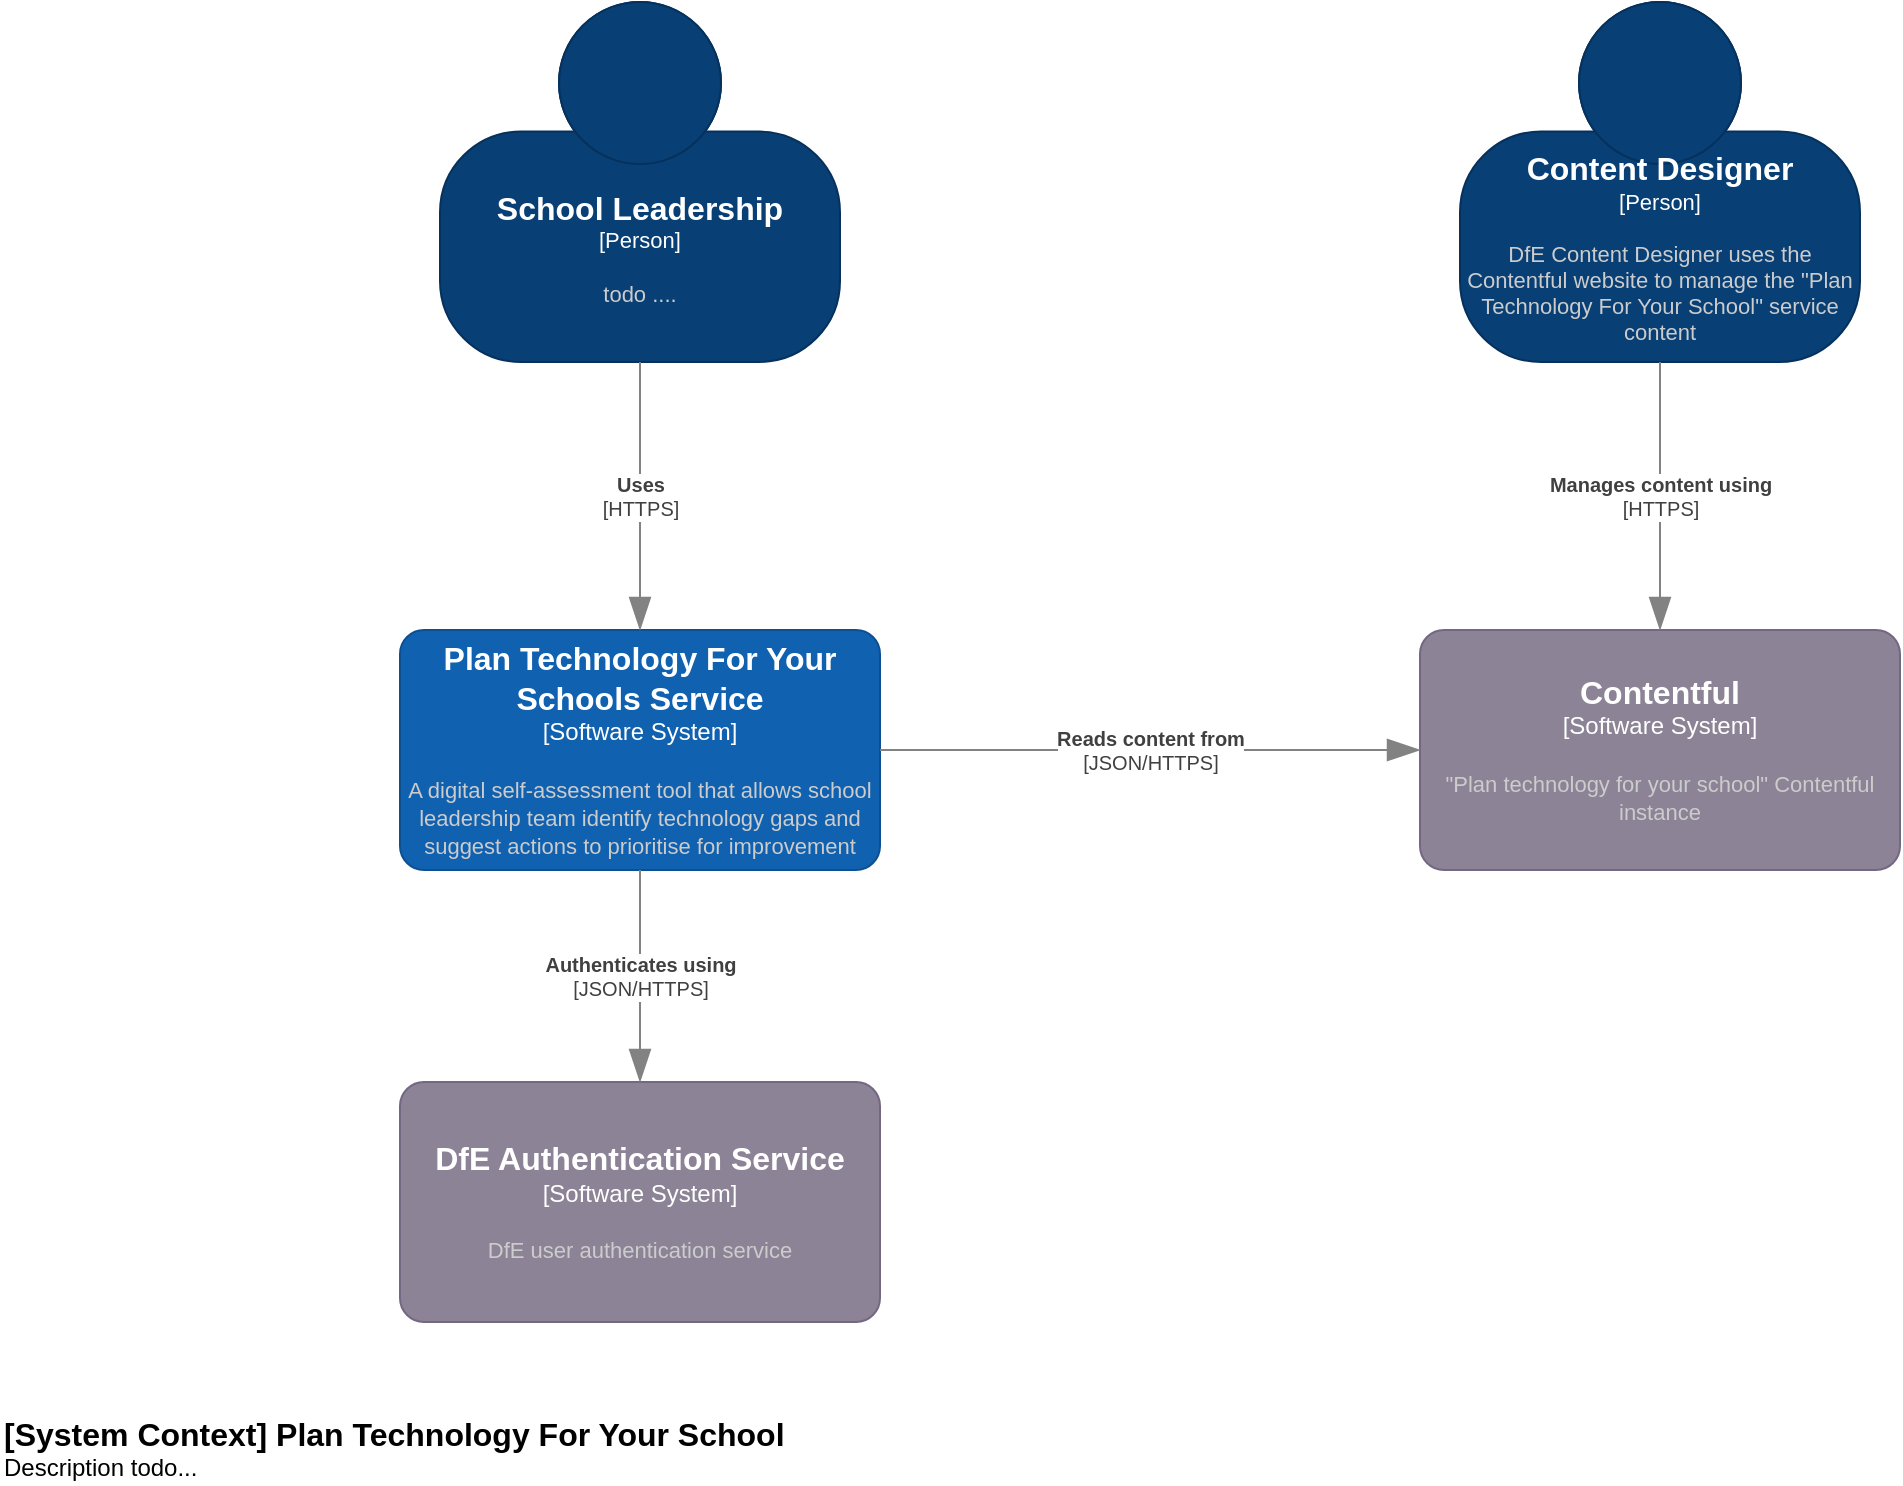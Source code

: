 <mxfile version="21.2.8" type="device" pages="3">
  <diagram id="llhbHg7pRr5Y0_1_ucUW" name="system-context">
    <mxGraphModel dx="1281" dy="1021" grid="1" gridSize="10" guides="1" tooltips="1" connect="1" arrows="1" fold="1" page="1" pageScale="1" pageWidth="1169" pageHeight="827" math="0" shadow="0">
      <root>
        <mxCell id="0" />
        <mxCell id="1" parent="0" />
        <object placeholders="1" c4Name="Contentful" c4Type="Software System" c4Description="&quot;Plan technology for your school&quot; Contentful instance" label="&lt;font style=&quot;font-size: 16px&quot;&gt;&lt;b&gt;%c4Name%&lt;/b&gt;&lt;/font&gt;&lt;div&gt;[%c4Type%]&lt;/div&gt;&lt;br&gt;&lt;div&gt;&lt;font style=&quot;font-size: 11px&quot;&gt;&lt;font color=&quot;#cccccc&quot;&gt;%c4Description%&lt;/font&gt;&lt;/div&gt;" id="kcfevfEfx7oYS9AH0oSj-1">
          <mxCell style="rounded=1;whiteSpace=wrap;html=1;labelBackgroundColor=none;fillColor=#8C8496;fontColor=#ffffff;align=center;arcSize=10;strokeColor=#736782;metaEdit=1;resizable=0;points=[[0.25,0,0],[0.5,0,0],[0.75,0,0],[1,0.25,0],[1,0.5,0],[1,0.75,0],[0.75,1,0],[0.5,1,0],[0.25,1,0],[0,0.75,0],[0,0.5,0],[0,0.25,0]];" parent="1" vertex="1">
            <mxGeometry x="720" y="394" width="240" height="120" as="geometry" />
          </mxCell>
        </object>
        <object placeholders="1" c4Name="Content Designer" c4Type="Person" c4Description="DfE Content Designer uses the Contentful website to manage the &quot;Plan Technology For Your School&quot; service content" label="&lt;font style=&quot;font-size: 16px&quot;&gt;&lt;b&gt;%c4Name%&lt;/b&gt;&lt;/font&gt;&lt;div&gt;[%c4Type%]&lt;/div&gt;&lt;br&gt;&lt;div&gt;&lt;font style=&quot;font-size: 11px&quot;&gt;&lt;font color=&quot;#cccccc&quot;&gt;%c4Description%&lt;/font&gt;&lt;/div&gt;" id="kcfevfEfx7oYS9AH0oSj-2">
          <mxCell style="html=1;fontSize=11;dashed=0;whiteSpace=wrap;fillColor=#083F75;strokeColor=#06315C;fontColor=#ffffff;shape=mxgraph.c4.person2;align=center;metaEdit=1;points=[[0.5,0,0],[1,0.5,0],[1,0.75,0],[0.75,1,0],[0.5,1,0],[0.25,1,0],[0,0.75,0],[0,0.5,0]];resizable=0;" parent="1" vertex="1">
            <mxGeometry x="740" y="80" width="200" height="180" as="geometry" />
          </mxCell>
        </object>
        <object placeholders="1" c4Type="Relationship" c4Technology="HTTPS" c4Description="Manages content using" label="&lt;div style=&quot;text-align: left&quot;&gt;&lt;div style=&quot;text-align: center&quot;&gt;&lt;b&gt;%c4Description%&lt;/b&gt;&lt;/div&gt;&lt;div style=&quot;text-align: center&quot;&gt;[%c4Technology%]&lt;/div&gt;&lt;/div&gt;" id="kcfevfEfx7oYS9AH0oSj-3">
          <mxCell style="endArrow=blockThin;html=1;fontSize=10;fontColor=#404040;strokeWidth=1;endFill=1;strokeColor=#828282;elbow=vertical;metaEdit=1;endSize=14;startSize=14;jumpStyle=arc;jumpSize=16;rounded=0;edgeStyle=orthogonalEdgeStyle;exitX=0.5;exitY=1;exitDx=0;exitDy=0;exitPerimeter=0;" parent="1" source="kcfevfEfx7oYS9AH0oSj-2" target="kcfevfEfx7oYS9AH0oSj-1" edge="1">
            <mxGeometry width="240" relative="1" as="geometry">
              <mxPoint x="830" y="470" as="sourcePoint" />
              <mxPoint x="1070" y="470" as="targetPoint" />
            </mxGeometry>
          </mxCell>
        </object>
        <object placeholders="1" c4Name="DfE Authentication Service" c4Type="Software System" c4Description="DfE user authentication service" label="&lt;font style=&quot;font-size: 16px&quot;&gt;&lt;b&gt;%c4Name%&lt;/b&gt;&lt;/font&gt;&lt;div&gt;[%c4Type%]&lt;/div&gt;&lt;br&gt;&lt;div&gt;&lt;font style=&quot;font-size: 11px&quot;&gt;&lt;font color=&quot;#cccccc&quot;&gt;%c4Description%&lt;/font&gt;&lt;/div&gt;" id="kcfevfEfx7oYS9AH0oSj-4">
          <mxCell style="rounded=1;whiteSpace=wrap;html=1;labelBackgroundColor=none;fillColor=#8C8496;fontColor=#ffffff;align=center;arcSize=10;strokeColor=#736782;metaEdit=1;resizable=0;points=[[0.25,0,0],[0.5,0,0],[0.75,0,0],[1,0.25,0],[1,0.5,0],[1,0.75,0],[0.75,1,0],[0.5,1,0],[0.25,1,0],[0,0.75,0],[0,0.5,0],[0,0.25,0]];" parent="1" vertex="1">
            <mxGeometry x="210" y="620" width="240" height="120" as="geometry" />
          </mxCell>
        </object>
        <object placeholders="1" c4Name="Plan Technology For Your Schools Service" c4Type="Software System" c4Description="A digital self-assessment tool that allows school leadership team identify technology gaps and suggest actions to prioritise for improvement" label="&lt;font style=&quot;font-size: 16px&quot;&gt;&lt;b&gt;%c4Name%&lt;/b&gt;&lt;/font&gt;&lt;div&gt;[%c4Type%]&lt;/div&gt;&lt;br&gt;&lt;div&gt;&lt;font style=&quot;font-size: 11px&quot;&gt;&lt;font color=&quot;#cccccc&quot;&gt;%c4Description%&lt;/font&gt;&lt;/div&gt;" id="kcfevfEfx7oYS9AH0oSj-5">
          <mxCell style="rounded=1;whiteSpace=wrap;html=1;labelBackgroundColor=none;fillColor=#1061B0;fontColor=#ffffff;align=center;arcSize=10;strokeColor=#0D5091;metaEdit=1;resizable=0;points=[[0.25,0,0],[0.5,0,0],[0.75,0,0],[1,0.25,0],[1,0.5,0],[1,0.75,0],[0.75,1,0],[0.5,1,0],[0.25,1,0],[0,0.75,0],[0,0.5,0],[0,0.25,0]];" parent="1" vertex="1">
            <mxGeometry x="210" y="394" width="240" height="120" as="geometry" />
          </mxCell>
        </object>
        <object placeholders="1" c4Type="Relationship" c4Technology="JSON/HTTPS" c4Description="Reads content from" label="&lt;div style=&quot;text-align: left&quot;&gt;&lt;div style=&quot;text-align: center&quot;&gt;&lt;b&gt;%c4Description%&lt;/b&gt;&lt;/div&gt;&lt;div style=&quot;text-align: center&quot;&gt;[%c4Technology%]&lt;/div&gt;&lt;/div&gt;" id="kcfevfEfx7oYS9AH0oSj-6">
          <mxCell style="endArrow=blockThin;html=1;fontSize=10;fontColor=#404040;strokeWidth=1;endFill=1;strokeColor=#828282;elbow=vertical;metaEdit=1;endSize=14;startSize=14;jumpStyle=arc;jumpSize=16;rounded=0;edgeStyle=orthogonalEdgeStyle;exitX=1;exitY=0.5;exitDx=0;exitDy=0;exitPerimeter=0;entryX=0;entryY=0.5;entryDx=0;entryDy=0;entryPerimeter=0;" parent="1" source="kcfevfEfx7oYS9AH0oSj-5" target="kcfevfEfx7oYS9AH0oSj-1" edge="1">
            <mxGeometry width="240" relative="1" as="geometry">
              <mxPoint x="500" y="580" as="sourcePoint" />
              <mxPoint x="740" y="580" as="targetPoint" />
            </mxGeometry>
          </mxCell>
        </object>
        <object placeholders="1" c4Type="Relationship" c4Technology="JSON/HTTPS" c4Description="Authenticates using" label="&lt;div style=&quot;text-align: left&quot;&gt;&lt;div style=&quot;text-align: center&quot;&gt;&lt;b&gt;%c4Description%&lt;/b&gt;&lt;/div&gt;&lt;div style=&quot;text-align: center&quot;&gt;[%c4Technology%]&lt;/div&gt;&lt;/div&gt;" id="kcfevfEfx7oYS9AH0oSj-7">
          <mxCell style="endArrow=blockThin;html=1;fontSize=10;fontColor=#404040;strokeWidth=1;endFill=1;strokeColor=#828282;elbow=vertical;metaEdit=1;endSize=14;startSize=14;jumpStyle=arc;jumpSize=16;rounded=0;edgeStyle=orthogonalEdgeStyle;exitX=0.5;exitY=1;exitDx=0;exitDy=0;exitPerimeter=0;entryX=0.5;entryY=0;entryDx=0;entryDy=0;entryPerimeter=0;" parent="1" source="kcfevfEfx7oYS9AH0oSj-5" target="kcfevfEfx7oYS9AH0oSj-4" edge="1">
            <mxGeometry width="240" relative="1" as="geometry">
              <mxPoint x="350" y="600" as="sourcePoint" />
              <mxPoint x="590" y="600" as="targetPoint" />
            </mxGeometry>
          </mxCell>
        </object>
        <object placeholders="1" c4Name="School Leadership" c4Type="Person" c4Description="todo ...." label="&lt;font style=&quot;font-size: 16px&quot;&gt;&lt;b&gt;%c4Name%&lt;/b&gt;&lt;/font&gt;&lt;div&gt;[%c4Type%]&lt;/div&gt;&lt;br&gt;&lt;div&gt;&lt;font style=&quot;font-size: 11px&quot;&gt;&lt;font color=&quot;#cccccc&quot;&gt;%c4Description%&lt;/font&gt;&lt;/div&gt;" id="kcfevfEfx7oYS9AH0oSj-8">
          <mxCell style="html=1;fontSize=11;dashed=0;whiteSpace=wrap;fillColor=#083F75;strokeColor=#06315C;fontColor=#ffffff;shape=mxgraph.c4.person2;align=center;metaEdit=1;points=[[0.5,0,0],[1,0.5,0],[1,0.75,0],[0.75,1,0],[0.5,1,0],[0.25,1,0],[0,0.75,0],[0,0.5,0]];resizable=0;" parent="1" vertex="1">
            <mxGeometry x="230" y="80" width="200" height="180" as="geometry" />
          </mxCell>
        </object>
        <object placeholders="1" c4Name="[System Context] Plan Technology For Your School" c4Type="ContainerScopeBoundary" c4Description="Description todo..." label="&lt;font style=&quot;font-size: 16px&quot;&gt;&lt;b&gt;&lt;div style=&quot;text-align: left&quot;&gt;%c4Name%&lt;/div&gt;&lt;/b&gt;&lt;/font&gt;&lt;div style=&quot;text-align: left&quot;&gt;%c4Description%&lt;/div&gt;" id="tpSk6BD5lnO9icv4CqCy-1">
          <mxCell style="text;html=1;strokeColor=none;fillColor=none;align=left;verticalAlign=top;whiteSpace=wrap;rounded=0;metaEdit=1;allowArrows=0;resizable=1;rotatable=0;connectable=0;recursiveResize=0;expand=0;pointerEvents=0;points=[[0.25,0,0],[0.5,0,0],[0.75,0,0],[1,0.25,0],[1,0.5,0],[1,0.75,0],[0.75,1,0],[0.5,1,0],[0.25,1,0],[0,0.75,0],[0,0.5,0],[0,0.25,0]];" parent="1" vertex="1">
            <mxGeometry x="10" y="780" width="465" height="40" as="geometry" />
          </mxCell>
        </object>
        <object placeholders="1" c4Type="Relationship" c4Technology="HTTPS" c4Description="Uses" label="&lt;div style=&quot;text-align: left&quot;&gt;&lt;div style=&quot;text-align: center&quot;&gt;&lt;b&gt;%c4Description%&lt;/b&gt;&lt;/div&gt;&lt;div style=&quot;text-align: center&quot;&gt;[%c4Technology%]&lt;/div&gt;&lt;/div&gt;" id="AFK7GcSgtt33SaGjXQTe-1">
          <mxCell style="endArrow=blockThin;html=1;fontSize=10;fontColor=#404040;strokeWidth=1;endFill=1;strokeColor=#828282;elbow=vertical;metaEdit=1;endSize=14;startSize=14;jumpStyle=arc;jumpSize=16;rounded=0;edgeStyle=orthogonalEdgeStyle;exitX=0.5;exitY=1;exitDx=0;exitDy=0;exitPerimeter=0;entryX=0.5;entryY=0;entryDx=0;entryDy=0;entryPerimeter=0;" parent="1" source="kcfevfEfx7oYS9AH0oSj-8" target="kcfevfEfx7oYS9AH0oSj-5" edge="1">
            <mxGeometry width="240" relative="1" as="geometry">
              <mxPoint x="290" y="320" as="sourcePoint" />
              <mxPoint x="530" y="320" as="targetPoint" />
            </mxGeometry>
          </mxCell>
        </object>
      </root>
    </mxGraphModel>
  </diagram>
  <diagram id="xTMcLO7WWEW4lS0KgW8j" name="container-diagram">
    <mxGraphModel dx="1281" dy="1021" grid="1" gridSize="10" guides="1" tooltips="1" connect="1" arrows="1" fold="1" page="1" pageScale="1" pageWidth="1169" pageHeight="827" math="0" shadow="0">
      <root>
        <mxCell id="0" />
        <mxCell id="1" parent="0" />
        <object placeholders="1" c4Name="Plan Technology For Your Schools Service" c4Type="SystemScopeBoundary" c4Application="Software System" label="&lt;font style=&quot;font-size: 16px&quot;&gt;&lt;b&gt;&lt;div style=&quot;text-align: left&quot;&gt;%c4Name%&lt;/div&gt;&lt;/b&gt;&lt;/font&gt;&lt;div style=&quot;text-align: left&quot;&gt;[%c4Application%]&lt;/div&gt;" id="O6oBchrZ0YL39jiJQCHx-1">
          <mxCell style="rounded=1;fontSize=11;whiteSpace=wrap;html=1;dashed=1;arcSize=20;fillColor=none;strokeColor=#666666;fontColor=#333333;labelBackgroundColor=none;align=left;verticalAlign=bottom;labelBorderColor=none;spacingTop=0;spacing=10;dashPattern=8 4;metaEdit=1;rotatable=0;perimeter=rectanglePerimeter;noLabel=0;labelPadding=0;allowArrows=0;connectable=0;expand=0;recursiveResize=0;editable=1;pointerEvents=0;absoluteArcSize=1;points=[[0.25,0,0],[0.5,0,0],[0.75,0,0],[1,0.25,0],[1,0.5,0],[1,0.75,0],[0.75,1,0],[0.5,1,0],[0.25,1,0],[0,0.75,0],[0,0.5,0],[0,0.25,0]];" vertex="1" parent="1">
            <mxGeometry x="20" y="253" width="860" height="506" as="geometry" />
          </mxCell>
        </object>
        <object placeholders="1" c4Name="Contentful" c4Type="Software System" c4Description="&quot;Plan technology for your school&quot; Contentful instance which is a headless CMS offering a flexible API-driven approach, enabling multi-platform content delivery and management with ease." label="&lt;font style=&quot;font-size: 16px&quot;&gt;&lt;b&gt;%c4Name%&lt;/b&gt;&lt;/font&gt;&lt;div&gt;[%c4Type%]&lt;/div&gt;&lt;br&gt;&lt;div&gt;&lt;font style=&quot;font-size: 11px&quot;&gt;&lt;font color=&quot;#cccccc&quot;&gt;%c4Description%&lt;/font&gt;&lt;/div&gt;" id="pgQvDQrHYyyHkx4VdOLk-1">
          <mxCell style="rounded=1;whiteSpace=wrap;html=1;labelBackgroundColor=none;fillColor=#8C8496;fontColor=#ffffff;align=center;arcSize=10;strokeColor=#736782;metaEdit=1;resizable=0;points=[[0.25,0,0],[0.5,0,0],[0.75,0,0],[1,0.25,0],[1,0.5,0],[1,0.75,0],[0.75,1,0],[0.5,1,0],[0.25,1,0],[0,0.75,0],[0,0.5,0],[0,0.25,0]];" vertex="1" parent="1">
            <mxGeometry x="912" y="330" width="240" height="120" as="geometry" />
          </mxCell>
        </object>
        <object placeholders="1" c4Name="DfE Sign-in Service" c4Type="Software System" c4Description="DfE Sign-in is how schools and other education organisations access DfE online services" label="&lt;font style=&quot;font-size: 16px&quot;&gt;&lt;b&gt;%c4Name%&lt;/b&gt;&lt;/font&gt;&lt;div&gt;[%c4Type%]&lt;/div&gt;&lt;br&gt;&lt;div&gt;&lt;font style=&quot;font-size: 11px&quot;&gt;&lt;font color=&quot;#cccccc&quot;&gt;%c4Description%&lt;/font&gt;&lt;/div&gt;" id="4XgTArNsYvHyBIFuxyTV-1">
          <mxCell style="rounded=1;whiteSpace=wrap;html=1;labelBackgroundColor=none;fillColor=#8C8496;fontColor=#ffffff;align=center;arcSize=10;strokeColor=#736782;metaEdit=1;resizable=0;points=[[0.25,0,0],[0.5,0,0],[0.75,0,0],[1,0.25,0],[1,0.5,0],[1,0.75,0],[0.75,1,0],[0.5,1,0],[0.25,1,0],[0,0.75,0],[0,0.5,0],[0,0.25,0]];" vertex="1" parent="1">
            <mxGeometry x="450" y="100" width="240" height="120" as="geometry" />
          </mxCell>
        </object>
        <object placeholders="1" c4Name="School Leadership" c4Type="Person" c4Description="todo ...." label="&lt;font style=&quot;font-size: 16px&quot;&gt;&lt;b&gt;%c4Name%&lt;/b&gt;&lt;/font&gt;&lt;div&gt;[%c4Type%]&lt;/div&gt;&lt;br&gt;&lt;div&gt;&lt;font style=&quot;font-size: 11px&quot;&gt;&lt;font color=&quot;#cccccc&quot;&gt;%c4Description%&lt;/font&gt;&lt;/div&gt;" id="7vjGi-4TEvc-QNEJ7eCa-1">
          <mxCell style="html=1;fontSize=11;dashed=0;whiteSpace=wrap;fillColor=#083F75;strokeColor=#06315C;fontColor=#ffffff;shape=mxgraph.c4.person2;align=center;metaEdit=1;points=[[0.5,0,0],[1,0.5,0],[1,0.75,0],[0.75,1,0],[0.5,1,0],[0.25,1,0],[0,0.75,0],[0,0.5,0]];resizable=0;" vertex="1" parent="1">
            <mxGeometry x="100" y="23" width="200" height="180" as="geometry" />
          </mxCell>
        </object>
        <object placeholders="1" c4Name="Content Designer" c4Type="Person" c4Description="DfE Content Designer uses the Contentful website to manage the &quot;Plan Technology For Your School&quot; service content" label="&lt;font style=&quot;font-size: 16px&quot;&gt;&lt;b&gt;%c4Name%&lt;/b&gt;&lt;/font&gt;&lt;div&gt;[%c4Type%]&lt;/div&gt;&lt;br&gt;&lt;div&gt;&lt;font style=&quot;font-size: 11px&quot;&gt;&lt;font color=&quot;#cccccc&quot;&gt;%c4Description%&lt;/font&gt;&lt;/div&gt;" id="uL8MtvQMhVevNlb0I7o1-1">
          <mxCell style="html=1;fontSize=11;dashed=0;whiteSpace=wrap;fillColor=#083F75;strokeColor=#06315C;fontColor=#ffffff;shape=mxgraph.c4.person2;align=center;metaEdit=1;points=[[0.5,0,0],[1,0.5,0],[1,0.75,0],[0.75,1,0],[0.5,1,0],[0.25,1,0],[0,0.75,0],[0,0.5,0]];resizable=0;" vertex="1" parent="1">
            <mxGeometry x="932" y="23" width="200" height="180" as="geometry" />
          </mxCell>
        </object>
        <object placeholders="1" c4Type="Relationship" c4Technology="HTTPS" c4Description="Manages content using" label="&lt;div style=&quot;text-align: left&quot;&gt;&lt;div style=&quot;text-align: center&quot;&gt;&lt;b&gt;%c4Description%&lt;/b&gt;&lt;/div&gt;&lt;div style=&quot;text-align: center&quot;&gt;[%c4Technology%]&lt;/div&gt;&lt;/div&gt;" id="Sfm_Lx1nd5BcqRbDe_9p-1">
          <mxCell style="endArrow=blockThin;html=1;fontSize=10;fontColor=#404040;strokeWidth=1;endFill=1;strokeColor=#828282;elbow=vertical;metaEdit=1;endSize=14;startSize=14;jumpStyle=arc;jumpSize=16;rounded=0;edgeStyle=orthogonalEdgeStyle;exitX=0.5;exitY=1;exitDx=0;exitDy=0;exitPerimeter=0;" edge="1" parent="1" source="uL8MtvQMhVevNlb0I7o1-1" target="pgQvDQrHYyyHkx4VdOLk-1">
            <mxGeometry width="240" relative="1" as="geometry">
              <mxPoint x="862" y="253" as="sourcePoint" />
              <mxPoint x="862" y="387" as="targetPoint" />
            </mxGeometry>
          </mxCell>
        </object>
        <object placeholders="1" c4Type="Relationship" c4Technology="HTTPS" c4Description="Uses" label="&lt;div style=&quot;text-align: left&quot;&gt;&lt;div style=&quot;text-align: center&quot;&gt;&lt;b&gt;%c4Description%&lt;/b&gt;&lt;/div&gt;&lt;div style=&quot;text-align: center&quot;&gt;[%c4Technology%]&lt;/div&gt;&lt;/div&gt;" id="6KHPZgez69xVDhv4J5xw-1">
          <mxCell style="endArrow=blockThin;html=1;fontSize=10;fontColor=#404040;strokeWidth=1;endFill=1;strokeColor=#828282;elbow=vertical;metaEdit=1;endSize=14;startSize=14;jumpStyle=arc;jumpSize=16;rounded=0;edgeStyle=orthogonalEdgeStyle;exitX=0.5;exitY=1;exitDx=0;exitDy=0;exitPerimeter=0;entryX=0.5;entryY=0;entryDx=0;entryDy=0;entryPerimeter=0;" edge="1" parent="1" source="7vjGi-4TEvc-QNEJ7eCa-1" target="ds1wdObaHgS2VHU4gXvM-2">
            <mxGeometry width="240" relative="1" as="geometry">
              <mxPoint x="330" y="253" as="sourcePoint" />
              <mxPoint x="150" y="383" as="targetPoint" />
            </mxGeometry>
          </mxCell>
        </object>
        <object placeholders="1" c4Type="PlanTech Database" c4Container="Container" c4Technology="Azure SQL" c4Description="Description of storage type container role/responsibility." label="&lt;font style=&quot;font-size: 16px&quot;&gt;&lt;b&gt;%c4Type%&lt;/b&gt;&lt;/font&gt;&lt;div&gt;[%c4Container%:&amp;nbsp;%c4Technology%]&lt;/div&gt;&lt;br&gt;&lt;div&gt;&lt;font style=&quot;font-size: 11px&quot;&gt;&lt;font color=&quot;#E6E6E6&quot;&gt;%c4Description%&lt;/font&gt;&lt;/div&gt;" id="ds1wdObaHgS2VHU4gXvM-1">
          <mxCell style="shape=cylinder3;size=15;whiteSpace=wrap;html=1;boundedLbl=1;rounded=0;labelBackgroundColor=none;fillColor=#23A2D9;fontSize=12;fontColor=#ffffff;align=center;strokeColor=#0E7DAD;metaEdit=1;points=[[0.5,0,0],[1,0.25,0],[1,0.5,0],[1,0.75,0],[0.5,1,0],[0,0.75,0],[0,0.5,0],[0,0.25,0]];resizable=0;" vertex="1" parent="1">
            <mxGeometry x="620" y="573" width="240" height="120" as="geometry" />
          </mxCell>
        </object>
        <object placeholders="1" c4Name="PlanTech App" c4Type="Container" c4Technology="ASP.NET MVC" c4Description="" label="&lt;font style=&quot;font-size: 16px&quot;&gt;&lt;b&gt;%c4Name%&lt;/b&gt;&lt;/font&gt;&lt;div&gt;[%c4Type%: %c4Technology%]&lt;/div&gt;&lt;br&gt;&lt;div&gt;&lt;font style=&quot;font-size: 11px&quot;&gt;&lt;font color=&quot;#E6E6E6&quot;&gt;%c4Description%&lt;/font&gt;&lt;/div&gt;" id="ds1wdObaHgS2VHU4gXvM-2">
          <mxCell style="rounded=1;whiteSpace=wrap;html=1;fontSize=11;labelBackgroundColor=none;fillColor=#23A2D9;fontColor=#ffffff;align=center;arcSize=10;strokeColor=#0E7DAD;metaEdit=1;resizable=0;points=[[0.25,0,0],[0.5,0,0],[0.75,0,0],[1,0.25,0],[1,0.5,0],[1,0.75,0],[0.75,1,0],[0.5,1,0],[0.25,1,0],[0,0.75,0],[0,0.5,0],[0,0.25,0]];" vertex="1" parent="1">
            <mxGeometry x="80" y="300" width="240" height="120" as="geometry" />
          </mxCell>
        </object>
        <object placeholders="1" c4Name="Azure Key Vault" c4Type="Software System" c4Description="Azure Key Vault is a cloud service for securely storing and accessing secrets, keys, and certificates, enhancing data protection." label="&lt;font style=&quot;font-size: 16px&quot;&gt;&lt;b&gt;%c4Name%&lt;/b&gt;&lt;/font&gt;&lt;div&gt;[%c4Type%]&lt;/div&gt;&lt;br&gt;&lt;div&gt;&lt;font style=&quot;font-size: 11px&quot;&gt;&lt;font color=&quot;#cccccc&quot;&gt;%c4Description%&lt;/font&gt;&lt;/div&gt;" id="Yr6ur-0m9Q9l5Qvae4gP-2">
          <mxCell style="rounded=1;whiteSpace=wrap;html=1;labelBackgroundColor=none;fillColor=#23A2D9;fontColor=#ffffff;align=center;arcSize=10;strokeColor=#736782;metaEdit=1;resizable=0;points=[[0.25,0,0],[0.5,0,0],[0.75,0,0],[1,0.25,0],[1,0.5,0],[1,0.75,0],[0.75,1,0],[0.5,1,0],[0.25,1,0],[0,0.75,0],[0,0.5,0],[0,0.25,0]];" vertex="1" parent="1">
            <mxGeometry x="80" y="573" width="240" height="120" as="geometry" />
          </mxCell>
        </object>
        <mxCell id="Yr6ur-0m9Q9l5Qvae4gP-3" value="" style="image;aspect=fixed;html=1;points=[];align=center;fontSize=12;image=img/lib/azure2/security/Key_Vaults.svg;" vertex="1" parent="1">
          <mxGeometry x="60" y="553" width="40" height="40" as="geometry" />
        </mxCell>
        <mxCell id="Yr6ur-0m9Q9l5Qvae4gP-5" value="" style="image;aspect=fixed;html=1;points=[];align=center;fontSize=12;image=img/lib/azure2/databases/SQL_Database.svg;" vertex="1" parent="1">
          <mxGeometry x="600" y="553" width="37.5" height="50" as="geometry" />
        </mxCell>
        <mxCell id="Yr6ur-0m9Q9l5Qvae4gP-8" value="" style="shape=image;verticalLabelPosition=bottom;labelBackgroundColor=default;verticalAlign=top;aspect=fixed;imageAspect=0;image=https://seeklogo.com/images/C/contentful-logo-C395C545BF-seeklogo.com.png;" vertex="1" parent="1">
          <mxGeometry x="896" y="310" width="36" height="40.6" as="geometry" />
        </mxCell>
        <object placeholders="1" c4Name="Azure Application Insights" c4Type="Software System" c4Description="Azure Application Insights is a Microsoft service providing real-time analytics and diagnostics for developers to improve application performance and usability." label="&lt;font style=&quot;font-size: 16px&quot;&gt;&lt;b&gt;%c4Name%&lt;/b&gt;&lt;/font&gt;&lt;div&gt;[%c4Type%]&lt;/div&gt;&lt;br&gt;&lt;div&gt;&lt;font style=&quot;font-size: 11px&quot;&gt;&lt;font color=&quot;#cccccc&quot;&gt;%c4Description%&lt;/font&gt;&lt;/div&gt;" id="Yr6ur-0m9Q9l5Qvae4gP-9">
          <mxCell style="rounded=1;whiteSpace=wrap;html=1;labelBackgroundColor=none;fillColor=#23A2D9;fontColor=#ffffff;align=center;arcSize=10;strokeColor=#736782;metaEdit=1;resizable=0;points=[[0.25,0,0],[0.5,0,0],[0.75,0,0],[1,0.25,0],[1,0.5,0],[1,0.75,0],[0.75,1,0],[0.5,1,0],[0.25,1,0],[0,0.75,0],[0,0.5,0],[0,0.25,0]];" vertex="1" parent="1">
            <mxGeometry x="344.5" y="573" width="240" height="120" as="geometry" />
          </mxCell>
        </object>
        <mxCell id="Yr6ur-0m9Q9l5Qvae4gP-10" value="" style="image;aspect=fixed;html=1;points=[];align=center;fontSize=12;image=img/lib/azure2/devops/Application_Insights.svg;" vertex="1" parent="1">
          <mxGeometry x="334.5" y="553" width="27.94" height="40" as="geometry" />
        </mxCell>
        <object placeholders="1" c4Type="Relationship" c4Technology="HTTPS" c4Description="Reads / Writes" label="&lt;div style=&quot;text-align: left&quot;&gt;&lt;div style=&quot;text-align: center&quot;&gt;&lt;b&gt;%c4Description%&lt;/b&gt;&lt;/div&gt;&lt;div style=&quot;text-align: center&quot;&gt;[%c4Technology%]&lt;/div&gt;&lt;/div&gt;" id="Yr6ur-0m9Q9l5Qvae4gP-11">
          <mxCell style="endArrow=blockThin;html=1;fontSize=10;fontColor=#404040;strokeWidth=1;endFill=1;strokeColor=#828282;elbow=vertical;metaEdit=1;endSize=14;startSize=14;jumpStyle=none;jumpSize=16;rounded=0;edgeStyle=orthogonalEdgeStyle;exitX=0.5;exitY=1;exitDx=0;exitDy=0;exitPerimeter=0;entryX=0.5;entryY=0;entryDx=0;entryDy=0;entryPerimeter=0;" edge="1" parent="1" source="ds1wdObaHgS2VHU4gXvM-2" target="ds1wdObaHgS2VHU4gXvM-1">
            <mxGeometry width="240" relative="1" as="geometry">
              <mxPoint x="210" y="213" as="sourcePoint" />
              <mxPoint x="210" y="393" as="targetPoint" />
              <Array as="points">
                <mxPoint x="200" y="453" />
                <mxPoint x="740" y="453" />
              </Array>
            </mxGeometry>
          </mxCell>
        </object>
        <object placeholders="1" c4Type="Relationship" c4Technology="TDS / TCP/IP" c4Description="Retrieves&#xa;settings from" label="&lt;div style=&quot;text-align: left&quot;&gt;&lt;div style=&quot;text-align: center&quot;&gt;&lt;b&gt;%c4Description%&lt;/b&gt;&lt;/div&gt;&lt;div style=&quot;text-align: center&quot;&gt;[%c4Technology%]&lt;/div&gt;&lt;/div&gt;" id="Yr6ur-0m9Q9l5Qvae4gP-12">
          <mxCell style="endArrow=blockThin;html=1;fontSize=10;fontColor=#404040;strokeWidth=1;endFill=1;strokeColor=#828282;elbow=vertical;metaEdit=1;endSize=14;startSize=14;jumpStyle=none;jumpSize=16;rounded=0;edgeStyle=orthogonalEdgeStyle;entryX=0.5;entryY=0;entryDx=0;entryDy=0;entryPerimeter=0;exitX=0.5;exitY=1;exitDx=0;exitDy=0;exitPerimeter=0;" edge="1" parent="1" source="ds1wdObaHgS2VHU4gXvM-2" target="Yr6ur-0m9Q9l5Qvae4gP-2">
            <mxGeometry x="0.438" width="240" relative="1" as="geometry">
              <mxPoint x="200" y="533" as="sourcePoint" />
              <mxPoint x="210" y="393" as="targetPoint" />
              <mxPoint as="offset" />
            </mxGeometry>
          </mxCell>
        </object>
        <object placeholders="1" c4Type="Relationship" c4Technology="HTTPS" c4Description="Logs to" label="&lt;div style=&quot;text-align: left&quot;&gt;&lt;div style=&quot;text-align: center&quot;&gt;&lt;b&gt;%c4Description%&lt;/b&gt;&lt;/div&gt;&lt;div style=&quot;text-align: center&quot;&gt;[%c4Technology%]&lt;/div&gt;&lt;/div&gt;" id="Yr6ur-0m9Q9l5Qvae4gP-13">
          <mxCell style="endArrow=blockThin;html=1;fontSize=10;fontColor=#404040;strokeWidth=1;endFill=1;strokeColor=#828282;elbow=vertical;metaEdit=1;endSize=14;startSize=14;jumpStyle=none;jumpSize=16;rounded=0;edgeStyle=orthogonalEdgeStyle;entryX=0.5;entryY=0;entryDx=0;entryDy=0;entryPerimeter=0;exitX=0.5;exitY=1;exitDx=0;exitDy=0;exitPerimeter=0;" edge="1" parent="1" source="ds1wdObaHgS2VHU4gXvM-2" target="Yr6ur-0m9Q9l5Qvae4gP-9">
            <mxGeometry x="0.04" width="240" relative="1" as="geometry">
              <mxPoint x="210" y="513" as="sourcePoint" />
              <mxPoint x="210" y="633" as="targetPoint" />
              <Array as="points">
                <mxPoint x="200" y="489" />
                <mxPoint x="465" y="489" />
              </Array>
              <mxPoint as="offset" />
            </mxGeometry>
          </mxCell>
        </object>
        <object placeholders="1" c4Type="Relationship" c4Technology="HTTPS" c4Description="Retrieves&#xa;content from" label="&lt;div style=&quot;text-align: left&quot;&gt;&lt;div style=&quot;text-align: center&quot;&gt;&lt;b&gt;%c4Description%&lt;/b&gt;&lt;/div&gt;&lt;div style=&quot;text-align: center&quot;&gt;[%c4Technology%]&lt;/div&gt;&lt;/div&gt;" id="Yr6ur-0m9Q9l5Qvae4gP-14">
          <mxCell style="endArrow=blockThin;html=1;fontSize=10;fontColor=#404040;strokeWidth=1;endFill=1;strokeColor=#828282;elbow=vertical;metaEdit=1;endSize=14;startSize=14;jumpStyle=arc;jumpSize=16;rounded=0;edgeStyle=orthogonalEdgeStyle;exitX=1;exitY=0.75;exitDx=0;exitDy=0;exitPerimeter=0;" edge="1" parent="1" source="ds1wdObaHgS2VHU4gXvM-2" target="pgQvDQrHYyyHkx4VdOLk-1">
            <mxGeometry width="240" relative="1" as="geometry">
              <mxPoint x="330" y="400" as="sourcePoint" />
              <mxPoint x="660" y="510" as="targetPoint" />
            </mxGeometry>
          </mxCell>
        </object>
        <object placeholders="1" c4Type="Relationship" c4Technology="HTTPS" c4Description="Validates&#xa;authenticates using" label="&lt;div style=&quot;text-align: left&quot;&gt;&lt;div style=&quot;text-align: center&quot;&gt;&lt;b&gt;%c4Description%&lt;/b&gt;&lt;/div&gt;&lt;div style=&quot;text-align: center&quot;&gt;[%c4Technology%]&lt;/div&gt;&lt;/div&gt;" id="2gJXP9zM08MONWZnGYaV-1">
          <mxCell style="endArrow=blockThin;html=1;fontSize=10;fontColor=#404040;strokeWidth=1;endFill=1;strokeColor=#828282;elbow=vertical;metaEdit=1;endSize=14;startSize=14;jumpStyle=arc;jumpSize=16;rounded=0;edgeStyle=orthogonalEdgeStyle;exitX=1;exitY=0.25;exitDx=0;exitDy=0;exitPerimeter=0;entryX=0.5;entryY=1;entryDx=0;entryDy=0;entryPerimeter=0;" edge="1" parent="1" source="ds1wdObaHgS2VHU4gXvM-2" target="4XgTArNsYvHyBIFuxyTV-1">
            <mxGeometry width="240" relative="1" as="geometry">
              <mxPoint x="330" y="340" as="sourcePoint" />
              <mxPoint x="918" y="339" as="targetPoint" />
            </mxGeometry>
          </mxCell>
        </object>
        <object placeholders="1" c4Name="[Containers] Diagram title" c4Type="ContainerDiagramTitle" c4Description="Diagram short description" label="&lt;font style=&quot;font-size: 16px&quot;&gt;&lt;b&gt;&lt;div style=&quot;text-align: left&quot;&gt;%c4Name%&lt;/div&gt;&lt;/b&gt;&lt;/font&gt;&lt;div style=&quot;text-align: left&quot;&gt;%c4Description%&lt;/div&gt;" id="2gJXP9zM08MONWZnGYaV-2">
          <mxCell style="text;html=1;strokeColor=none;fillColor=none;align=left;verticalAlign=top;whiteSpace=wrap;rounded=0;metaEdit=1;allowArrows=0;resizable=1;rotatable=0;connectable=0;recursiveResize=0;expand=0;pointerEvents=0;points=[[0.25,0,0],[0.5,0,0],[0.75,0,0],[1,0.25,0],[1,0.5,0],[1,0.75,0],[0.75,1,0],[0.5,1,0],[0.25,1,0],[0,0.75,0],[0,0.5,0],[0,0.25,0]];" vertex="1" parent="1">
            <mxGeometry x="10" y="780" width="260" height="40" as="geometry" />
          </mxCell>
        </object>
        <object placeholders="1" c4Type="Relationship" c4Technology="HTTPS" c4Description="Authenticates&#xa;using" label="&lt;div style=&quot;text-align: left&quot;&gt;&lt;div style=&quot;text-align: center&quot;&gt;&lt;b&gt;%c4Description%&lt;/b&gt;&lt;/div&gt;&lt;div style=&quot;text-align: center&quot;&gt;[%c4Technology%]&lt;/div&gt;&lt;/div&gt;" id="Al_1r6MnnfDCfOuhlNAg-1">
          <mxCell style="endArrow=blockThin;html=1;fontSize=10;fontColor=#404040;strokeWidth=1;endFill=1;strokeColor=#828282;elbow=vertical;metaEdit=1;endSize=14;startSize=14;jumpStyle=arc;jumpSize=16;rounded=0;edgeStyle=orthogonalEdgeStyle;exitX=1;exitY=0.75;exitDx=0;exitDy=0;exitPerimeter=0;entryX=0;entryY=0.5;entryDx=0;entryDy=0;entryPerimeter=0;" edge="1" parent="1" source="7vjGi-4TEvc-QNEJ7eCa-1" target="4XgTArNsYvHyBIFuxyTV-1">
            <mxGeometry width="240" relative="1" as="geometry">
              <mxPoint x="330" y="340" as="sourcePoint" />
              <mxPoint x="768" y="210" as="targetPoint" />
            </mxGeometry>
          </mxCell>
        </object>
      </root>
    </mxGraphModel>
  </diagram>
  <diagram id="R8T7l3_fYKCCiUWml91_" name="layer-component-diagram">
    <mxGraphModel dx="1281" dy="1021" grid="1" gridSize="10" guides="1" tooltips="1" connect="1" arrows="1" fold="1" page="1" pageScale="1" pageWidth="1169" pageHeight="827" math="0" shadow="0">
      <root>
        <mxCell id="0" />
        <mxCell id="1" parent="0" />
        <mxCell id="zLr4iddNBYBzz4iz83dv-4" style="edgeStyle=orthogonalEdgeStyle;rounded=0;orthogonalLoop=1;jettySize=auto;html=1;exitX=0.5;exitY=1;exitDx=0;exitDy=0;exitPerimeter=0;entryX=0.5;entryY=0;entryDx=0;entryDy=0;entryPerimeter=0;" edge="1" parent="1" source="zLr4iddNBYBzz4iz83dv-1" target="zLr4iddNBYBzz4iz83dv-2">
          <mxGeometry relative="1" as="geometry" />
        </mxCell>
        <object placeholders="1" c4Name="Presentation Layer" c4Type="Component" c4Technology="MVC/Razor" c4Description="This layer is a MVC/Razor application based on C# Core 7" label="&lt;font style=&quot;font-size: 16px&quot;&gt;&lt;b&gt;%c4Name%&lt;/b&gt;&lt;/font&gt;&lt;div&gt;[%c4Type%: %c4Technology%]&lt;/div&gt;&lt;br&gt;&lt;div&gt;&lt;font style=&quot;font-size: 11px&quot;&gt;%c4Description%&lt;/font&gt;&lt;/div&gt;" id="zLr4iddNBYBzz4iz83dv-1">
          <mxCell style="rounded=1;whiteSpace=wrap;html=1;labelBackgroundColor=none;fillColor=#63BEF2;fontColor=#ffffff;align=center;arcSize=6;strokeColor=#2086C9;metaEdit=1;resizable=0;points=[[0.25,0,0],[0.5,0,0],[0.75,0,0],[1,0.25,0],[1,0.5,0],[1,0.75,0],[0.75,1,0],[0.5,1,0],[0.25,1,0],[0,0.75,0],[0,0.5,0],[0,0.25,0]];" vertex="1" parent="1">
            <mxGeometry x="140" y="159" width="240" height="120" as="geometry" />
          </mxCell>
        </object>
        <mxCell id="zLr4iddNBYBzz4iz83dv-5" style="edgeStyle=orthogonalEdgeStyle;rounded=0;orthogonalLoop=1;jettySize=auto;html=1;exitX=0.5;exitY=1;exitDx=0;exitDy=0;exitPerimeter=0;entryX=0.5;entryY=0;entryDx=0;entryDy=0;entryPerimeter=0;" edge="1" parent="1" source="zLr4iddNBYBzz4iz83dv-2" target="zLr4iddNBYBzz4iz83dv-3">
          <mxGeometry relative="1" as="geometry" />
        </mxCell>
        <mxCell id="zLr4iddNBYBzz4iz83dv-7" style="edgeStyle=orthogonalEdgeStyle;rounded=0;orthogonalLoop=1;jettySize=auto;html=1;exitX=1;exitY=0.5;exitDx=0;exitDy=0;exitPerimeter=0;entryX=0;entryY=0.5;entryDx=0;entryDy=0;entryPerimeter=0;" edge="1" parent="1" source="zLr4iddNBYBzz4iz83dv-2" target="zLr4iddNBYBzz4iz83dv-6">
          <mxGeometry relative="1" as="geometry" />
        </mxCell>
        <object placeholders="1" c4Name="Application Layer" c4Type="Component" c4Technology="C#" c4Description="Contains all application logic" label="&lt;font style=&quot;font-size: 16px&quot;&gt;&lt;b&gt;%c4Name%&lt;/b&gt;&lt;/font&gt;&lt;div&gt;[%c4Type%: %c4Technology%]&lt;/div&gt;&lt;br&gt;&lt;div&gt;&lt;font style=&quot;font-size: 11px&quot;&gt;%c4Description%&lt;/font&gt;&lt;/div&gt;" id="zLr4iddNBYBzz4iz83dv-2">
          <mxCell style="rounded=1;whiteSpace=wrap;html=1;labelBackgroundColor=none;fillColor=#63BEF2;fontColor=#ffffff;align=center;arcSize=6;strokeColor=#2086C9;metaEdit=1;resizable=0;points=[[0.25,0,0],[0.5,0,0],[0.75,0,0],[1,0.25,0],[1,0.5,0],[1,0.75,0],[0.75,1,0],[0.5,1,0],[0.25,1,0],[0,0.75,0],[0,0.5,0],[0,0.25,0]];" vertex="1" parent="1">
            <mxGeometry x="140" y="353" width="240" height="120" as="geometry" />
          </mxCell>
        </object>
        <object placeholders="1" c4Name="Domain Layer" c4Type="Component" c4Technology="C#" c4Description="Contain all entities, enums, exceptions, interfaces, types and logic specific to the domain layer" label="&lt;font style=&quot;font-size: 16px&quot;&gt;&lt;b&gt;%c4Name%&lt;/b&gt;&lt;/font&gt;&lt;div&gt;[%c4Type%: %c4Technology%]&lt;/div&gt;&lt;br&gt;&lt;div&gt;&lt;font style=&quot;font-size: 11px&quot;&gt;%c4Description%&lt;/font&gt;&lt;/div&gt;" id="zLr4iddNBYBzz4iz83dv-3">
          <mxCell style="rounded=1;whiteSpace=wrap;html=1;labelBackgroundColor=none;fillColor=#63BEF2;fontColor=#ffffff;align=center;arcSize=6;strokeColor=#2086C9;metaEdit=1;resizable=0;points=[[0.25,0,0],[0.5,0,0],[0.75,0,0],[1,0.25,0],[1,0.5,0],[1,0.75,0],[0.75,1,0],[0.5,1,0],[0.25,1,0],[0,0.75,0],[0,0.5,0],[0,0.25,0]];" vertex="1" parent="1">
            <mxGeometry x="140" y="549" width="240" height="120" as="geometry" />
          </mxCell>
        </object>
        <object placeholders="1" c4Name="Infrastructure Layer" c4Type="Component" c4Technology="C#" c4Description="Contains classes for accessing external resources such as file systems, web services, smtp, and so on." label="&lt;font style=&quot;font-size: 16px&quot;&gt;&lt;b&gt;%c4Name%&lt;/b&gt;&lt;/font&gt;&lt;div&gt;[%c4Type%: %c4Technology%]&lt;/div&gt;&lt;br&gt;&lt;div&gt;&lt;font style=&quot;font-size: 11px&quot;&gt;%c4Description%&lt;/font&gt;&lt;/div&gt;" id="zLr4iddNBYBzz4iz83dv-6">
          <mxCell style="rounded=1;whiteSpace=wrap;html=1;labelBackgroundColor=none;fillColor=#63BEF2;fontColor=#ffffff;align=center;arcSize=6;strokeColor=#2086C9;metaEdit=1;resizable=0;points=[[0.25,0,0],[0.5,0,0],[0.75,0,0],[1,0.25,0],[1,0.5,0],[1,0.75,0],[0.75,1,0],[0.5,1,0],[0.25,1,0],[0,0.75,0],[0,0.5,0],[0,0.25,0]];" vertex="1" parent="1">
            <mxGeometry x="530" y="353" width="240" height="120" as="geometry" />
          </mxCell>
        </object>
        <object placeholders="1" c4Name="[Components] Clean Architecture Layers" c4Type="ContainerDiagramTitle" c4Description="Depicts the relationship between the application layers" label="&lt;font style=&quot;font-size: 16px&quot;&gt;&lt;b&gt;&lt;div style=&quot;text-align: left&quot;&gt;%c4Name%&lt;/div&gt;&lt;/b&gt;&lt;/font&gt;&lt;div style=&quot;text-align: left&quot;&gt;%c4Description%&lt;/div&gt;" id="YxsfUn7bCbS_coE39ez9-1">
          <mxCell style="text;html=1;strokeColor=none;fillColor=none;align=left;verticalAlign=top;whiteSpace=wrap;rounded=0;metaEdit=1;allowArrows=0;resizable=1;rotatable=0;connectable=0;recursiveResize=0;expand=0;pointerEvents=0;points=[[0.25,0,0],[0.5,0,0],[0.75,0,0],[1,0.25,0],[1,0.5,0],[1,0.75,0],[0.75,1,0],[0.5,1,0],[0.25,1,0],[0,0.75,0],[0,0.5,0],[0,0.25,0]];" vertex="1" parent="1">
            <mxGeometry x="422" y="10" width="325" height="40" as="geometry" />
          </mxCell>
        </object>
        <mxCell id="7w-U2PIPoJthUMsKIjst-5" value="" style="group" vertex="1" connectable="0" parent="1">
          <mxGeometry x="470" y="510" width="390" height="100" as="geometry" />
        </mxCell>
        <mxCell id="7w-U2PIPoJthUMsKIjst-2" value="" style="strokeWidth=2;html=1;shape=mxgraph.flowchart.annotation_2;align=left;labelPosition=right;pointerEvents=1;strokeColor=#CCCCCC;fontColor=#999999;" vertex="1" parent="7w-U2PIPoJthUMsKIjst-5">
          <mxGeometry width="50" height="100" as="geometry" />
        </mxCell>
        <mxCell id="7w-U2PIPoJthUMsKIjst-4" value="&lt;span style=&quot;color: rgb(153, 153, 153); font-family: Helvetica; font-size: 12px; font-style: normal; font-variant-ligatures: normal; font-variant-caps: normal; font-weight: 400; letter-spacing: normal; orphans: 2; text-align: left; text-indent: 0px; text-transform: none; widows: 2; word-spacing: 0px; -webkit-text-stroke-width: 0px; background-color: rgb(251, 251, 251); text-decoration-thickness: initial; text-decoration-style: initial; text-decoration-color: initial; float: none; display: inline !important;&quot;&gt;Application layer is dependent on the domain layer, but has no dependencies on any other layer or project.&amp;nbsp;&amp;nbsp;&lt;/span&gt;&lt;span style=&quot;color: rgb(153, 153, 153); font-family: Helvetica; font-size: 12px; font-style: normal; font-variant-ligatures: normal; font-variant-caps: normal; font-weight: 400; letter-spacing: normal; orphans: 2; text-align: left; text-indent: 0px; text-transform: none; widows: 2; word-spacing: 0px; -webkit-text-stroke-width: 0px; background-color: rgb(251, 251, 251); text-decoration-thickness: initial; text-decoration-style: initial; text-decoration-color: initial; float: none; display: inline !important;&quot;&gt;This layer defines interfaces that are implemented by outside layers. For example, if the&amp;nbsp;&lt;/span&gt;&lt;span style=&quot;color: rgb(153, 153, 153); font-family: Helvetica; font-size: 12px; font-style: normal; font-variant-ligatures: normal; font-variant-caps: normal; font-weight: 400; letter-spacing: normal; orphans: 2; text-align: left; text-indent: 0px; text-transform: none; widows: 2; word-spacing: 0px; -webkit-text-stroke-width: 0px; background-color: rgb(251, 251, 251); text-decoration-thickness: initial; text-decoration-style: initial; text-decoration-color: initial; float: none; display: inline !important;&quot;&gt;application need to access a notification service, a new interface would be added to&amp;nbsp;&lt;/span&gt;&lt;span style=&quot;color: rgb(153, 153, 153); font-family: Helvetica; font-size: 12px; font-style: normal; font-variant-ligatures: normal; font-variant-caps: normal; font-weight: 400; letter-spacing: normal; orphans: 2; text-align: left; text-indent: 0px; text-transform: none; widows: 2; word-spacing: 0px; -webkit-text-stroke-width: 0px; background-color: rgb(251, 251, 251); text-decoration-thickness: initial; text-decoration-style: initial; text-decoration-color: initial; float: none; display: inline !important;&quot;&gt;application and an implementation would be created within infrastructure.&lt;/span&gt;" style="text;whiteSpace=wrap;html=1;" vertex="1" parent="7w-U2PIPoJthUMsKIjst-5">
          <mxGeometry x="30" width="360" height="100" as="geometry" />
        </mxCell>
        <mxCell id="7w-U2PIPoJthUMsKIjst-3" style="edgeStyle=orthogonalEdgeStyle;rounded=0;orthogonalLoop=1;jettySize=auto;html=1;exitX=0;exitY=0.5;exitDx=0;exitDy=0;exitPerimeter=0;entryX=1;entryY=0.75;entryDx=0;entryDy=0;entryPerimeter=0;strokeColor=#B3B3B3;" edge="1" parent="1" source="7w-U2PIPoJthUMsKIjst-2" target="zLr4iddNBYBzz4iz83dv-2">
          <mxGeometry relative="1" as="geometry" />
        </mxCell>
        <mxCell id="7w-U2PIPoJthUMsKIjst-6" value="These classes should be based on interfaces defined within the application layer." style="text;whiteSpace=wrap;html=1;fontColor=#B3B3B3;" vertex="1" parent="1">
          <mxGeometry x="850" y="384.5" width="180" height="40" as="geometry" />
        </mxCell>
        <mxCell id="7w-U2PIPoJthUMsKIjst-11" style="edgeStyle=orthogonalEdgeStyle;rounded=0;orthogonalLoop=1;jettySize=auto;html=1;entryX=1;entryY=0.5;entryDx=0;entryDy=0;entryPerimeter=0;strokeColor=#B3B3B3;" edge="1" parent="1" source="7w-U2PIPoJthUMsKIjst-10" target="zLr4iddNBYBzz4iz83dv-6">
          <mxGeometry relative="1" as="geometry" />
        </mxCell>
        <mxCell id="7w-U2PIPoJthUMsKIjst-10" value="" style="strokeWidth=2;html=1;shape=mxgraph.flowchart.annotation_2;align=left;labelPosition=right;pointerEvents=1;strokeColor=#CCCCCC;fontColor=#999999;" vertex="1" parent="1">
          <mxGeometry x="820" y="384.5" width="50" height="57" as="geometry" />
        </mxCell>
      </root>
    </mxGraphModel>
  </diagram>
</mxfile>
